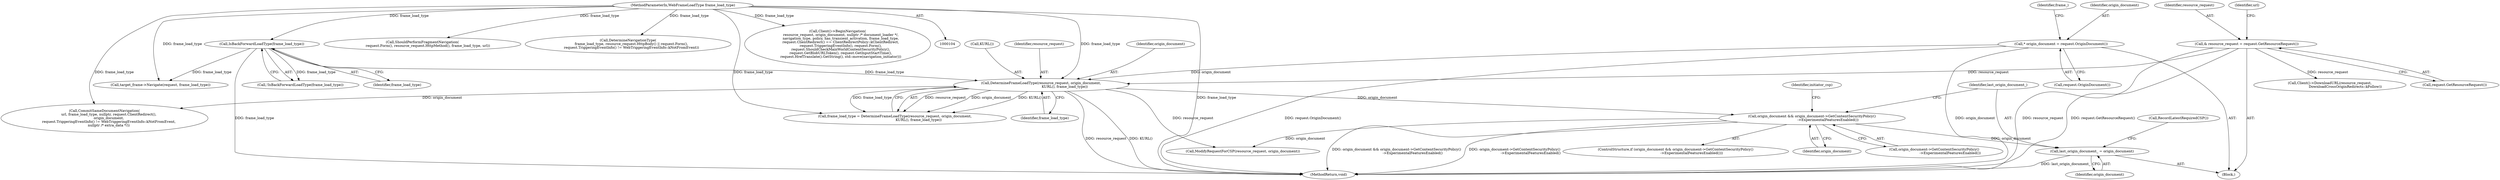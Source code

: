 digraph "0_Chrome_108147dfd1ea159fd3632ef92ccc4ab8952980c7_5@pointer" {
"1000318" [label="(Call,last_origin_document_ = origin_document)"];
"1000299" [label="(Call,origin_document && origin_document->GetContentSecurityPolicy()\n                             ->ExperimentalFeaturesEnabled())"];
"1000247" [label="(Call,DetermineFrameLoadType(resource_request, origin_document,\n                                           KURL(), frame_load_type))"];
"1000131" [label="(Call,& resource_request = request.GetResourceRequest())"];
"1000139" [label="(Call,* origin_document = request.OriginDocument())"];
"1000111" [label="(Call,IsBackForwardLoadType(frame_load_type))"];
"1000106" [label="(MethodParameterIn,WebFrameLoadType frame_load_type)"];
"1000371" [label="(MethodReturn,void)"];
"1000245" [label="(Call,frame_load_type = DetermineFrameLoadType(resource_request, origin_document,\n                                           KURL(), frame_load_type))"];
"1000110" [label="(Call,!IsBackForwardLoadType(frame_load_type))"];
"1000321" [label="(Call,RecordLatestRequiredCSP())"];
"1000112" [label="(Identifier,frame_load_type)"];
"1000318" [label="(Call,last_origin_document_ = origin_document)"];
"1000249" [label="(Identifier,origin_document)"];
"1000320" [label="(Identifier,origin_document)"];
"1000301" [label="(Call,origin_document->GetContentSecurityPolicy()\n                             ->ExperimentalFeaturesEnabled())"];
"1000298" [label="(ControlStructure,if (origin_document && origin_document->GetContentSecurityPolicy()\n                             ->ExperimentalFeaturesEnabled()))"];
"1000322" [label="(Call,ModifyRequestForCSP(resource_request, origin_document))"];
"1000139" [label="(Call,* origin_document = request.OriginDocument())"];
"1000108" [label="(Block,)"];
"1000192" [label="(Call,target_frame->Navigate(request, frame_load_type))"];
"1000140" [label="(Identifier,origin_document)"];
"1000259" [label="(Call,ShouldPerformFragmentNavigation(\n          request.Form(), resource_request.HttpMethod(), frame_load_type, url))"];
"1000299" [label="(Call,origin_document && origin_document->GetContentSecurityPolicy()\n                             ->ExperimentalFeaturesEnabled())"];
"1000267" [label="(Call,CommitSameDocumentNavigation(\n        url, frame_load_type, nullptr, request.ClientRedirect(),\n        origin_document,\n        request.TriggeringEventInfo() != WebTriggeringEventInfo::kNotFromEvent,\n        nullptr /* extra_data */))"];
"1000131" [label="(Call,& resource_request = request.GetResourceRequest())"];
"1000305" [label="(Identifier,initiator_csp)"];
"1000144" [label="(Identifier,frame_)"];
"1000281" [label="(Call,DetermineNavigationType(\n      frame_load_type, resource_request.HttpBody() || request.Form(),\n      request.TriggeringEventInfo() != WebTriggeringEventInfo::kNotFromEvent))"];
"1000250" [label="(Call,KURL())"];
"1000248" [label="(Identifier,resource_request)"];
"1000352" [label="(Call,Client()->BeginNavigation(\n      resource_request, origin_document, nullptr /* document_loader */,\n      navigation_type, policy, has_transient_activation, frame_load_type,\n      request.ClientRedirect() == ClientRedirectPolicy::kClientRedirect,\n      request.TriggeringEventInfo(), request.Form(),\n      request.ShouldCheckMainWorldContentSecurityPolicy(),\n      request.GetBlobURLToken(), request.GetInputStartTime(),\n      request.HrefTranslate().GetString(), std::move(navigation_initiator)))"];
"1000132" [label="(Identifier,resource_request)"];
"1000221" [label="(Call,Client()->DownloadURL(resource_request,\n                            DownloadCrossOriginRedirects::kFollow))"];
"1000319" [label="(Identifier,last_origin_document_)"];
"1000141" [label="(Call,request.OriginDocument())"];
"1000106" [label="(MethodParameterIn,WebFrameLoadType frame_load_type)"];
"1000247" [label="(Call,DetermineFrameLoadType(resource_request, origin_document,\n                                           KURL(), frame_load_type))"];
"1000133" [label="(Call,request.GetResourceRequest())"];
"1000136" [label="(Identifier,url)"];
"1000251" [label="(Identifier,frame_load_type)"];
"1000111" [label="(Call,IsBackForwardLoadType(frame_load_type))"];
"1000300" [label="(Identifier,origin_document)"];
"1000318" -> "1000108"  [label="AST: "];
"1000318" -> "1000320"  [label="CFG: "];
"1000319" -> "1000318"  [label="AST: "];
"1000320" -> "1000318"  [label="AST: "];
"1000321" -> "1000318"  [label="CFG: "];
"1000318" -> "1000371"  [label="DDG: last_origin_document_"];
"1000299" -> "1000318"  [label="DDG: origin_document"];
"1000299" -> "1000298"  [label="AST: "];
"1000299" -> "1000300"  [label="CFG: "];
"1000299" -> "1000301"  [label="CFG: "];
"1000300" -> "1000299"  [label="AST: "];
"1000301" -> "1000299"  [label="AST: "];
"1000305" -> "1000299"  [label="CFG: "];
"1000319" -> "1000299"  [label="CFG: "];
"1000299" -> "1000371"  [label="DDG: origin_document && origin_document->GetContentSecurityPolicy()\n                             ->ExperimentalFeaturesEnabled()"];
"1000299" -> "1000371"  [label="DDG: origin_document->GetContentSecurityPolicy()\n                             ->ExperimentalFeaturesEnabled()"];
"1000247" -> "1000299"  [label="DDG: origin_document"];
"1000299" -> "1000322"  [label="DDG: origin_document"];
"1000247" -> "1000245"  [label="AST: "];
"1000247" -> "1000251"  [label="CFG: "];
"1000248" -> "1000247"  [label="AST: "];
"1000249" -> "1000247"  [label="AST: "];
"1000250" -> "1000247"  [label="AST: "];
"1000251" -> "1000247"  [label="AST: "];
"1000245" -> "1000247"  [label="CFG: "];
"1000247" -> "1000371"  [label="DDG: resource_request"];
"1000247" -> "1000371"  [label="DDG: KURL()"];
"1000247" -> "1000245"  [label="DDG: resource_request"];
"1000247" -> "1000245"  [label="DDG: origin_document"];
"1000247" -> "1000245"  [label="DDG: KURL()"];
"1000247" -> "1000245"  [label="DDG: frame_load_type"];
"1000131" -> "1000247"  [label="DDG: resource_request"];
"1000139" -> "1000247"  [label="DDG: origin_document"];
"1000111" -> "1000247"  [label="DDG: frame_load_type"];
"1000106" -> "1000247"  [label="DDG: frame_load_type"];
"1000247" -> "1000267"  [label="DDG: origin_document"];
"1000247" -> "1000322"  [label="DDG: resource_request"];
"1000131" -> "1000108"  [label="AST: "];
"1000131" -> "1000133"  [label="CFG: "];
"1000132" -> "1000131"  [label="AST: "];
"1000133" -> "1000131"  [label="AST: "];
"1000136" -> "1000131"  [label="CFG: "];
"1000131" -> "1000371"  [label="DDG: resource_request"];
"1000131" -> "1000371"  [label="DDG: request.GetResourceRequest()"];
"1000131" -> "1000221"  [label="DDG: resource_request"];
"1000139" -> "1000108"  [label="AST: "];
"1000139" -> "1000141"  [label="CFG: "];
"1000140" -> "1000139"  [label="AST: "];
"1000141" -> "1000139"  [label="AST: "];
"1000144" -> "1000139"  [label="CFG: "];
"1000139" -> "1000371"  [label="DDG: request.OriginDocument()"];
"1000139" -> "1000371"  [label="DDG: origin_document"];
"1000111" -> "1000110"  [label="AST: "];
"1000111" -> "1000112"  [label="CFG: "];
"1000112" -> "1000111"  [label="AST: "];
"1000110" -> "1000111"  [label="CFG: "];
"1000111" -> "1000371"  [label="DDG: frame_load_type"];
"1000111" -> "1000110"  [label="DDG: frame_load_type"];
"1000106" -> "1000111"  [label="DDG: frame_load_type"];
"1000111" -> "1000192"  [label="DDG: frame_load_type"];
"1000106" -> "1000104"  [label="AST: "];
"1000106" -> "1000371"  [label="DDG: frame_load_type"];
"1000106" -> "1000192"  [label="DDG: frame_load_type"];
"1000106" -> "1000245"  [label="DDG: frame_load_type"];
"1000106" -> "1000259"  [label="DDG: frame_load_type"];
"1000106" -> "1000267"  [label="DDG: frame_load_type"];
"1000106" -> "1000281"  [label="DDG: frame_load_type"];
"1000106" -> "1000352"  [label="DDG: frame_load_type"];
}
